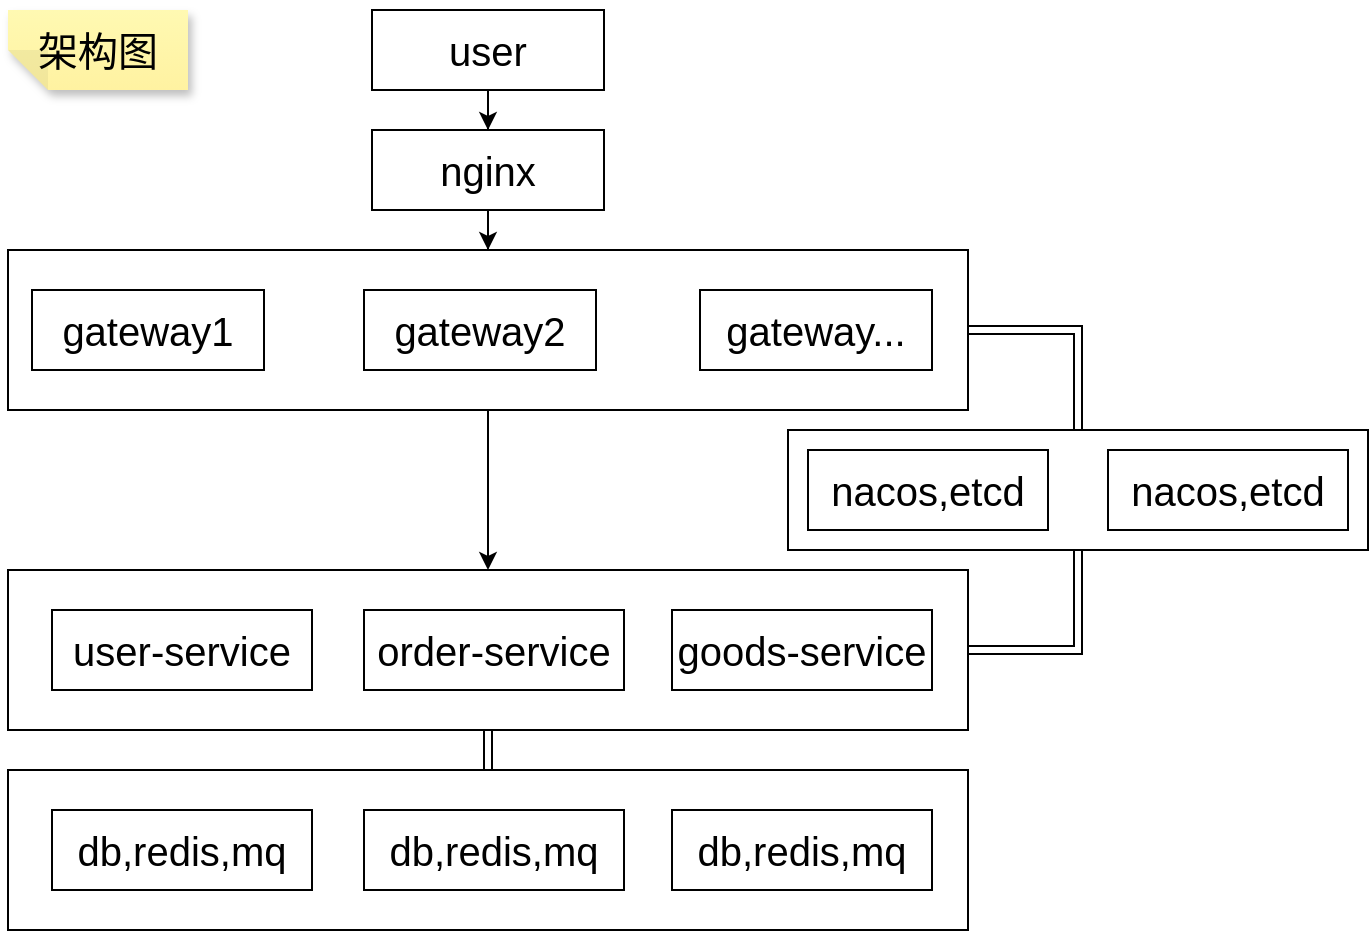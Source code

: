 <mxfile version="20.3.0" type="device"><diagram id="IE2uDV2Mym6xQPYu1BSE" name="第 1 页"><mxGraphModel dx="1422" dy="857" grid="1" gridSize="10" guides="1" tooltips="1" connect="1" arrows="1" fold="1" page="1" pageScale="1" pageWidth="827" pageHeight="1169" math="0" shadow="0"><root><mxCell id="0"/><mxCell id="1" parent="0"/><mxCell id="E1azLyDv1YgdPU0mvGjs-8" style="edgeStyle=orthogonalEdgeStyle;rounded=0;orthogonalLoop=1;jettySize=auto;html=1;entryX=0.5;entryY=0;entryDx=0;entryDy=0;fontSize=20;" edge="1" parent="1" source="E1azLyDv1YgdPU0mvGjs-1" target="E1azLyDv1YgdPU0mvGjs-7"><mxGeometry relative="1" as="geometry"/></mxCell><mxCell id="E1azLyDv1YgdPU0mvGjs-1" value="&lt;font style=&quot;font-size: 20px;&quot;&gt;user&lt;/font&gt;" style="rounded=0;whiteSpace=wrap;html=1;" vertex="1" parent="1"><mxGeometry x="302" y="30" width="116" height="40" as="geometry"/></mxCell><mxCell id="E1azLyDv1YgdPU0mvGjs-2" value="&lt;font style=&quot;font-size: 20px;&quot;&gt;架构图&lt;/font&gt;" style="shape=note;whiteSpace=wrap;html=1;backgroundOutline=1;fontColor=#000000;darkOpacity=0.05;fillColor=#FFF9B2;strokeColor=none;fillStyle=solid;direction=west;gradientDirection=north;gradientColor=#FFF2A1;shadow=1;size=20;pointerEvents=1;" vertex="1" parent="1"><mxGeometry x="120" y="30" width="90" height="40" as="geometry"/></mxCell><mxCell id="E1azLyDv1YgdPU0mvGjs-21" style="edgeStyle=orthogonalEdgeStyle;rounded=0;orthogonalLoop=1;jettySize=auto;html=1;entryX=0.5;entryY=0;entryDx=0;entryDy=0;fontSize=20;" edge="1" parent="1" source="E1azLyDv1YgdPU0mvGjs-7" target="E1azLyDv1YgdPU0mvGjs-20"><mxGeometry relative="1" as="geometry"/></mxCell><mxCell id="E1azLyDv1YgdPU0mvGjs-7" value="&lt;font style=&quot;font-size: 20px;&quot;&gt;nginx&lt;/font&gt;" style="rounded=0;whiteSpace=wrap;html=1;" vertex="1" parent="1"><mxGeometry x="302" y="90" width="116" height="40" as="geometry"/></mxCell><mxCell id="E1azLyDv1YgdPU0mvGjs-24" value="" style="group" vertex="1" connectable="0" parent="1"><mxGeometry x="120" y="310" width="480" height="80" as="geometry"/></mxCell><mxCell id="E1azLyDv1YgdPU0mvGjs-12" value="" style="rounded=0;whiteSpace=wrap;html=1;fontSize=20;" vertex="1" parent="E1azLyDv1YgdPU0mvGjs-24"><mxGeometry width="480" height="80" as="geometry"/></mxCell><mxCell id="E1azLyDv1YgdPU0mvGjs-13" value="user-service" style="rounded=0;whiteSpace=wrap;html=1;fontSize=20;" vertex="1" parent="E1azLyDv1YgdPU0mvGjs-24"><mxGeometry x="22" y="20" width="130" height="40" as="geometry"/></mxCell><mxCell id="E1azLyDv1YgdPU0mvGjs-14" value="order-service" style="rounded=0;whiteSpace=wrap;html=1;fontSize=20;" vertex="1" parent="E1azLyDv1YgdPU0mvGjs-24"><mxGeometry x="178" y="20" width="130" height="40" as="geometry"/></mxCell><mxCell id="E1azLyDv1YgdPU0mvGjs-15" value="goods-service" style="rounded=0;whiteSpace=wrap;html=1;fontSize=20;" vertex="1" parent="E1azLyDv1YgdPU0mvGjs-24"><mxGeometry x="332" y="20" width="130" height="40" as="geometry"/></mxCell><mxCell id="E1azLyDv1YgdPU0mvGjs-25" value="" style="group" vertex="1" connectable="0" parent="1"><mxGeometry x="120" y="150" width="480" height="80" as="geometry"/></mxCell><mxCell id="E1azLyDv1YgdPU0mvGjs-20" value="" style="rounded=0;whiteSpace=wrap;html=1;fontSize=20;" vertex="1" parent="E1azLyDv1YgdPU0mvGjs-25"><mxGeometry width="480" height="80" as="geometry"/></mxCell><mxCell id="E1azLyDv1YgdPU0mvGjs-3" value="&lt;span style=&quot;font-size: 20px;&quot;&gt;gateway1&lt;/span&gt;" style="rounded=0;whiteSpace=wrap;html=1;" vertex="1" parent="E1azLyDv1YgdPU0mvGjs-25"><mxGeometry x="12" y="20" width="116" height="40" as="geometry"/></mxCell><mxCell id="E1azLyDv1YgdPU0mvGjs-4" value="&lt;span style=&quot;font-size: 20px;&quot;&gt;gateway2&lt;/span&gt;" style="rounded=0;whiteSpace=wrap;html=1;" vertex="1" parent="E1azLyDv1YgdPU0mvGjs-25"><mxGeometry x="178" y="20" width="116" height="40" as="geometry"/></mxCell><mxCell id="E1azLyDv1YgdPU0mvGjs-5" value="&lt;span style=&quot;font-size: 20px;&quot;&gt;gateway...&lt;/span&gt;" style="rounded=0;whiteSpace=wrap;html=1;" vertex="1" parent="E1azLyDv1YgdPU0mvGjs-25"><mxGeometry x="346" y="20" width="116" height="40" as="geometry"/></mxCell><mxCell id="E1azLyDv1YgdPU0mvGjs-26" style="edgeStyle=orthogonalEdgeStyle;rounded=0;orthogonalLoop=1;jettySize=auto;html=1;fontSize=20;" edge="1" parent="1" source="E1azLyDv1YgdPU0mvGjs-20" target="E1azLyDv1YgdPU0mvGjs-12"><mxGeometry relative="1" as="geometry"/></mxCell><mxCell id="E1azLyDv1YgdPU0mvGjs-29" value="" style="group" vertex="1" connectable="0" parent="1"><mxGeometry x="510" y="240" width="290" height="60" as="geometry"/></mxCell><mxCell id="E1azLyDv1YgdPU0mvGjs-27" value="" style="rounded=0;whiteSpace=wrap;html=1;fontSize=20;" vertex="1" parent="E1azLyDv1YgdPU0mvGjs-29"><mxGeometry width="290" height="60" as="geometry"/></mxCell><mxCell id="E1azLyDv1YgdPU0mvGjs-22" value="nacos,etcd" style="rounded=0;whiteSpace=wrap;html=1;fontSize=20;" vertex="1" parent="E1azLyDv1YgdPU0mvGjs-29"><mxGeometry x="10" y="10" width="120" height="40" as="geometry"/></mxCell><mxCell id="E1azLyDv1YgdPU0mvGjs-28" value="nacos,etcd" style="rounded=0;whiteSpace=wrap;html=1;fontSize=20;" vertex="1" parent="E1azLyDv1YgdPU0mvGjs-29"><mxGeometry x="160" y="10" width="120" height="40" as="geometry"/></mxCell><mxCell id="E1azLyDv1YgdPU0mvGjs-33" style="edgeStyle=orthogonalEdgeStyle;rounded=0;orthogonalLoop=1;jettySize=auto;html=1;entryX=1;entryY=0.5;entryDx=0;entryDy=0;fontSize=20;shape=link;" edge="1" parent="1" source="E1azLyDv1YgdPU0mvGjs-27" target="E1azLyDv1YgdPU0mvGjs-20"><mxGeometry relative="1" as="geometry"/></mxCell><mxCell id="E1azLyDv1YgdPU0mvGjs-34" style="edgeStyle=orthogonalEdgeStyle;shape=link;rounded=0;orthogonalLoop=1;jettySize=auto;html=1;entryX=1;entryY=0.5;entryDx=0;entryDy=0;fontSize=20;" edge="1" parent="1" source="E1azLyDv1YgdPU0mvGjs-27" target="E1azLyDv1YgdPU0mvGjs-12"><mxGeometry relative="1" as="geometry"/></mxCell><mxCell id="E1azLyDv1YgdPU0mvGjs-36" value="" style="group" vertex="1" connectable="0" parent="1"><mxGeometry x="120" y="410" width="480" height="80" as="geometry"/></mxCell><mxCell id="E1azLyDv1YgdPU0mvGjs-37" value="" style="rounded=0;whiteSpace=wrap;html=1;fontSize=20;" vertex="1" parent="E1azLyDv1YgdPU0mvGjs-36"><mxGeometry width="480" height="80" as="geometry"/></mxCell><mxCell id="E1azLyDv1YgdPU0mvGjs-38" value="db,redis,mq" style="rounded=0;whiteSpace=wrap;html=1;fontSize=20;" vertex="1" parent="E1azLyDv1YgdPU0mvGjs-36"><mxGeometry x="22" y="20" width="130" height="40" as="geometry"/></mxCell><mxCell id="E1azLyDv1YgdPU0mvGjs-39" value="db,redis,mq" style="rounded=0;whiteSpace=wrap;html=1;fontSize=20;" vertex="1" parent="E1azLyDv1YgdPU0mvGjs-36"><mxGeometry x="178" y="20" width="130" height="40" as="geometry"/></mxCell><mxCell id="E1azLyDv1YgdPU0mvGjs-40" value="db,redis,mq" style="rounded=0;whiteSpace=wrap;html=1;fontSize=20;" vertex="1" parent="E1azLyDv1YgdPU0mvGjs-36"><mxGeometry x="332" y="20" width="130" height="40" as="geometry"/></mxCell><mxCell id="E1azLyDv1YgdPU0mvGjs-41" style="edgeStyle=orthogonalEdgeStyle;shape=link;rounded=0;orthogonalLoop=1;jettySize=auto;html=1;entryX=0.5;entryY=0;entryDx=0;entryDy=0;fontSize=20;" edge="1" parent="1" source="E1azLyDv1YgdPU0mvGjs-12" target="E1azLyDv1YgdPU0mvGjs-37"><mxGeometry relative="1" as="geometry"/></mxCell></root></mxGraphModel></diagram></mxfile>